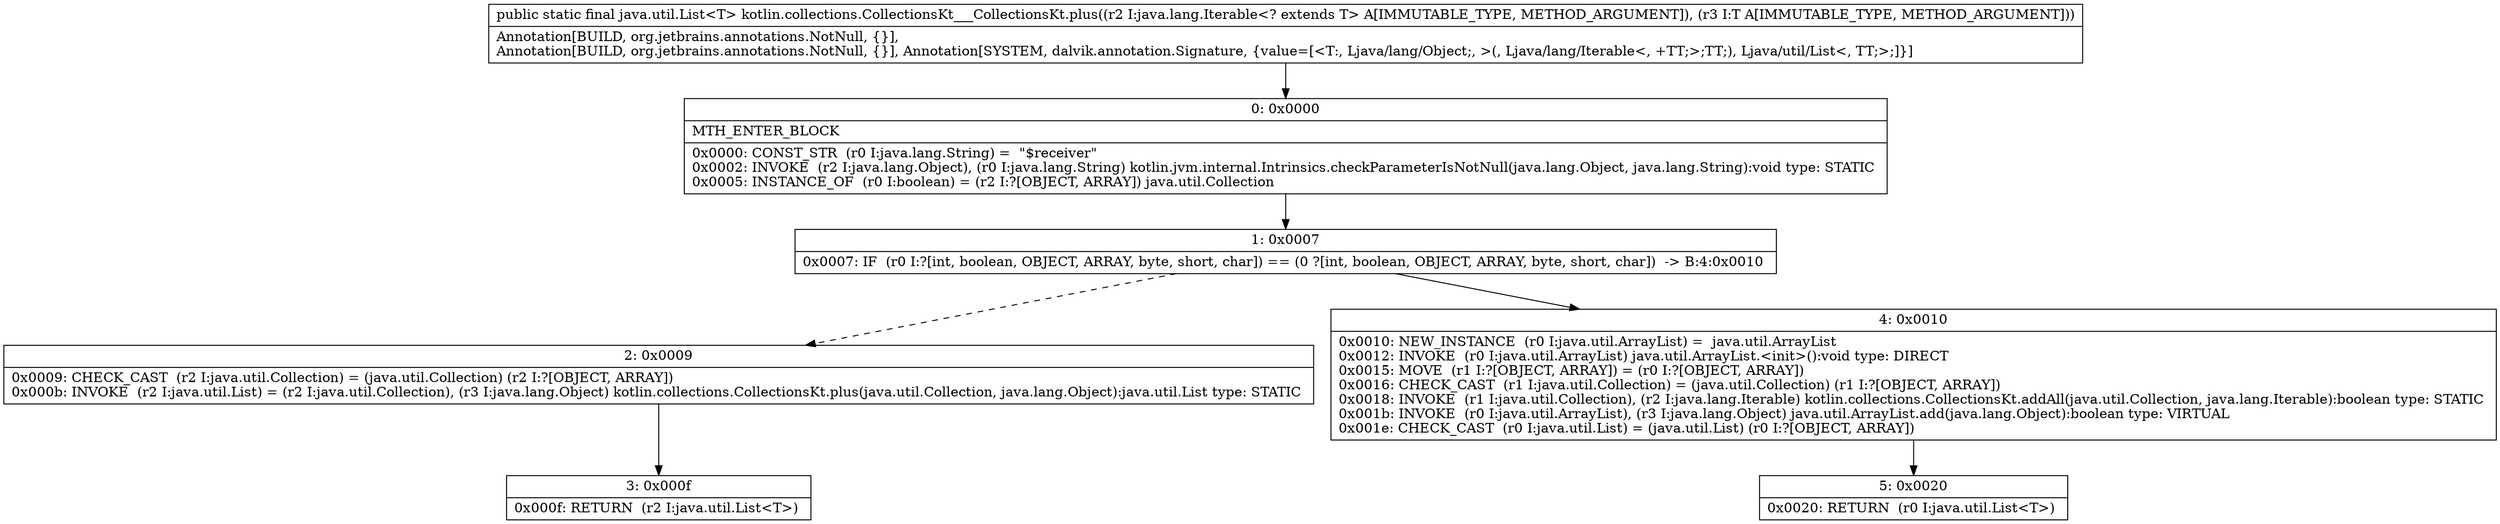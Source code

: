 digraph "CFG forkotlin.collections.CollectionsKt___CollectionsKt.plus(Ljava\/lang\/Iterable;Ljava\/lang\/Object;)Ljava\/util\/List;" {
Node_0 [shape=record,label="{0\:\ 0x0000|MTH_ENTER_BLOCK\l|0x0000: CONST_STR  (r0 I:java.lang.String) =  \"$receiver\" \l0x0002: INVOKE  (r2 I:java.lang.Object), (r0 I:java.lang.String) kotlin.jvm.internal.Intrinsics.checkParameterIsNotNull(java.lang.Object, java.lang.String):void type: STATIC \l0x0005: INSTANCE_OF  (r0 I:boolean) = (r2 I:?[OBJECT, ARRAY]) java.util.Collection \l}"];
Node_1 [shape=record,label="{1\:\ 0x0007|0x0007: IF  (r0 I:?[int, boolean, OBJECT, ARRAY, byte, short, char]) == (0 ?[int, boolean, OBJECT, ARRAY, byte, short, char])  \-\> B:4:0x0010 \l}"];
Node_2 [shape=record,label="{2\:\ 0x0009|0x0009: CHECK_CAST  (r2 I:java.util.Collection) = (java.util.Collection) (r2 I:?[OBJECT, ARRAY]) \l0x000b: INVOKE  (r2 I:java.util.List) = (r2 I:java.util.Collection), (r3 I:java.lang.Object) kotlin.collections.CollectionsKt.plus(java.util.Collection, java.lang.Object):java.util.List type: STATIC \l}"];
Node_3 [shape=record,label="{3\:\ 0x000f|0x000f: RETURN  (r2 I:java.util.List\<T\>) \l}"];
Node_4 [shape=record,label="{4\:\ 0x0010|0x0010: NEW_INSTANCE  (r0 I:java.util.ArrayList) =  java.util.ArrayList \l0x0012: INVOKE  (r0 I:java.util.ArrayList) java.util.ArrayList.\<init\>():void type: DIRECT \l0x0015: MOVE  (r1 I:?[OBJECT, ARRAY]) = (r0 I:?[OBJECT, ARRAY]) \l0x0016: CHECK_CAST  (r1 I:java.util.Collection) = (java.util.Collection) (r1 I:?[OBJECT, ARRAY]) \l0x0018: INVOKE  (r1 I:java.util.Collection), (r2 I:java.lang.Iterable) kotlin.collections.CollectionsKt.addAll(java.util.Collection, java.lang.Iterable):boolean type: STATIC \l0x001b: INVOKE  (r0 I:java.util.ArrayList), (r3 I:java.lang.Object) java.util.ArrayList.add(java.lang.Object):boolean type: VIRTUAL \l0x001e: CHECK_CAST  (r0 I:java.util.List) = (java.util.List) (r0 I:?[OBJECT, ARRAY]) \l}"];
Node_5 [shape=record,label="{5\:\ 0x0020|0x0020: RETURN  (r0 I:java.util.List\<T\>) \l}"];
MethodNode[shape=record,label="{public static final java.util.List\<T\> kotlin.collections.CollectionsKt___CollectionsKt.plus((r2 I:java.lang.Iterable\<? extends T\> A[IMMUTABLE_TYPE, METHOD_ARGUMENT]), (r3 I:T A[IMMUTABLE_TYPE, METHOD_ARGUMENT]))  | Annotation[BUILD, org.jetbrains.annotations.NotNull, \{\}], \lAnnotation[BUILD, org.jetbrains.annotations.NotNull, \{\}], Annotation[SYSTEM, dalvik.annotation.Signature, \{value=[\<T:, Ljava\/lang\/Object;, \>(, Ljava\/lang\/Iterable\<, +TT;\>;TT;), Ljava\/util\/List\<, TT;\>;]\}]\l}"];
MethodNode -> Node_0;
Node_0 -> Node_1;
Node_1 -> Node_2[style=dashed];
Node_1 -> Node_4;
Node_2 -> Node_3;
Node_4 -> Node_5;
}

